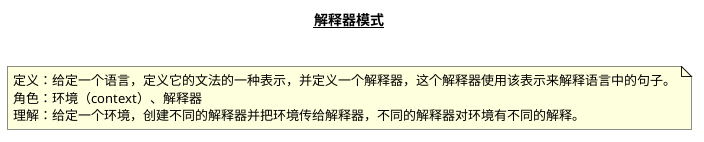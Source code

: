 @startuml
title __**解释器模式**__\n

note as N1
定义：给定一个语言，定义它的文法的一种表示，并定义一个解释器，这个解释器使用该表示来解释语言中的句子。
角色：环境（context）、解释器
理解：给定一个环境，创建不同的解释器并把环境传给解释器，不同的解释器对环境有不同的解释。
end note

newpage

Client -right-> Context
Client --> AbstractExpression
TerminalExpression -up-|> AbstractExpression
NonterminalExpression -up-|> AbstractExpression

AbstractExpression : + interpret()
TerminalExpression : + interpret()
NonterminalExpression : + interpret()

note as cn
包含解释器之外的一些全局信息
end note
Context -> cn

note as aen
抽象表达式，声明一个抽象的解释操作，
这个接口为抽象语法树中所有的节点所共享
end note
AbstractExpression -> aen

note as ten
终结符表达式，实现与文法中的终结符相关的解释操作
end note
TerminalExpression --> ten

note as nten
非终结符表达式，为文法中的非终结符实现解释操作。
对文法中每一条规则R1、R2...Rn都需要一个具体的
非终结符表达式类
end note
NonterminalExpression --> nten

@enduml